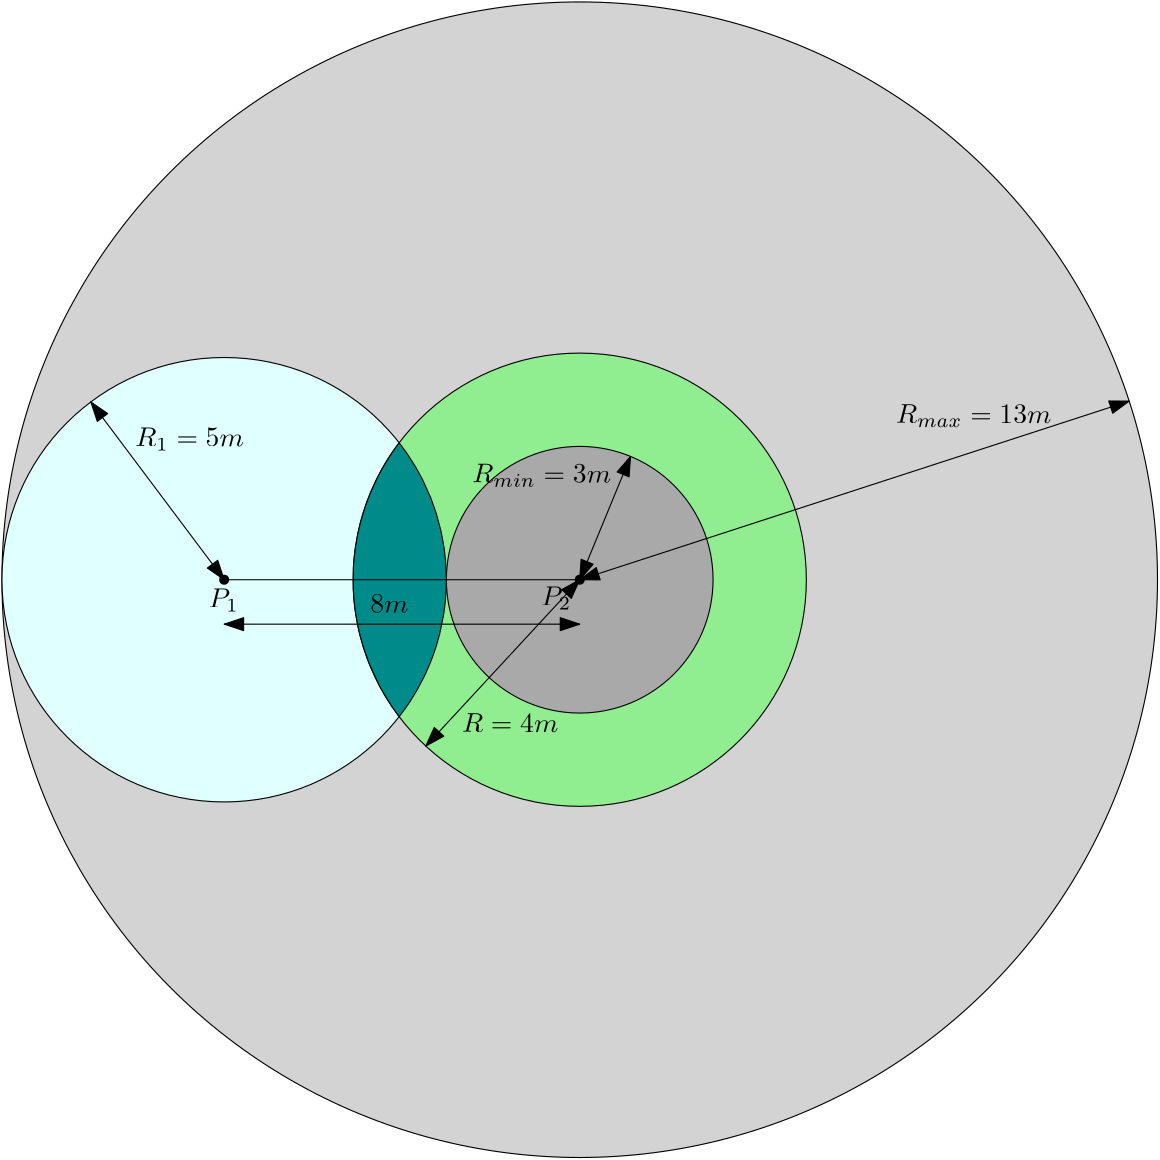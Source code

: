 <?xml version="1.0"?>
<!DOCTYPE ipe SYSTEM "ipe.dtd">
<ipe version="70005" creator="Ipe 7.1.3">
<info created="D:20140401170225" modified="D:20140401220310"/>
<ipestyle name="basic">
<symbol name="arrow/arc(spx)">
<path stroke="sym-stroke" fill="sym-stroke" pen="sym-pen">
0 0 m
-1 0.333 l
-1 -0.333 l
h
</path>
</symbol>
<symbol name="arrow/farc(spx)">
<path stroke="sym-stroke" fill="white" pen="sym-pen">
0 0 m
-1 0.333 l
-1 -0.333 l
h
</path>
</symbol>
<symbol name="mark/circle(sx)" transformations="translations">
<path fill="sym-stroke">
0.6 0 0 0.6 0 0 e
0.4 0 0 0.4 0 0 e
</path>
</symbol>
<symbol name="mark/disk(sx)" transformations="translations">
<path fill="sym-stroke">
0.6 0 0 0.6 0 0 e
</path>
</symbol>
<symbol name="mark/fdisk(sfx)" transformations="translations">
<group>
<path fill="sym-fill">
0.5 0 0 0.5 0 0 e
</path>
<path fill="sym-stroke" fillrule="eofill">
0.6 0 0 0.6 0 0 e
0.4 0 0 0.4 0 0 e
</path>
</group>
</symbol>
<symbol name="mark/box(sx)" transformations="translations">
<path fill="sym-stroke" fillrule="eofill">
-0.6 -0.6 m
0.6 -0.6 l
0.6 0.6 l
-0.6 0.6 l
h
-0.4 -0.4 m
0.4 -0.4 l
0.4 0.4 l
-0.4 0.4 l
h
</path>
</symbol>
<symbol name="mark/square(sx)" transformations="translations">
<path fill="sym-stroke">
-0.6 -0.6 m
0.6 -0.6 l
0.6 0.6 l
-0.6 0.6 l
h
</path>
</symbol>
<symbol name="mark/fsquare(sfx)" transformations="translations">
<group>
<path fill="sym-fill">
-0.5 -0.5 m
0.5 -0.5 l
0.5 0.5 l
-0.5 0.5 l
h
</path>
<path fill="sym-stroke" fillrule="eofill">
-0.6 -0.6 m
0.6 -0.6 l
0.6 0.6 l
-0.6 0.6 l
h
-0.4 -0.4 m
0.4 -0.4 l
0.4 0.4 l
-0.4 0.4 l
h
</path>
</group>
</symbol>
<symbol name="mark/cross(sx)" transformations="translations">
<group>
<path fill="sym-stroke">
-0.43 -0.57 m
0.57 0.43 l
0.43 0.57 l
-0.57 -0.43 l
h
</path>
<path fill="sym-stroke">
-0.43 0.57 m
0.57 -0.43 l
0.43 -0.57 l
-0.57 0.43 l
h
</path>
</group>
</symbol>
<symbol name="arrow/fnormal(spx)">
<path stroke="sym-stroke" fill="white" pen="sym-pen">
0 0 m
-1 0.333 l
-1 -0.333 l
h
</path>
</symbol>
<symbol name="arrow/pointed(spx)">
<path stroke="sym-stroke" fill="sym-stroke" pen="sym-pen">
0 0 m
-1 0.333 l
-0.8 0 l
-1 -0.333 l
h
</path>
</symbol>
<symbol name="arrow/fpointed(spx)">
<path stroke="sym-stroke" fill="white" pen="sym-pen">
0 0 m
-1 0.333 l
-0.8 0 l
-1 -0.333 l
h
</path>
</symbol>
<symbol name="arrow/linear(spx)">
<path stroke="sym-stroke" pen="sym-pen">
-1 0.333 m
0 0 l
-1 -0.333 l
</path>
</symbol>
<symbol name="arrow/fdouble(spx)">
<path stroke="sym-stroke" fill="white" pen="sym-pen">
0 0 m
-1 0.333 l
-1 -0.333 l
h
-1 0 m
-2 0.333 l
-2 -0.333 l
h
</path>
</symbol>
<symbol name="arrow/double(spx)">
<path stroke="sym-stroke" fill="sym-stroke" pen="sym-pen">
0 0 m
-1 0.333 l
-1 -0.333 l
h
-1 0 m
-2 0.333 l
-2 -0.333 l
h
</path>
</symbol>
<pen name="heavier" value="0.8"/>
<pen name="fat" value="1.2"/>
<pen name="ultrafat" value="2"/>
<symbolsize name="large" value="5"/>
<symbolsize name="small" value="2"/>
<symbolsize name="tiny" value="1.1"/>
<arrowsize name="large" value="10"/>
<arrowsize name="small" value="5"/>
<arrowsize name="tiny" value="3"/>
<color name="red" value="1 0 0"/>
<color name="green" value="0 1 0"/>
<color name="blue" value="0 0 1"/>
<color name="yellow" value="1 1 0"/>
<color name="orange" value="1 0.647 0"/>
<color name="gold" value="1 0.843 0"/>
<color name="purple" value="0.627 0.125 0.941"/>
<color name="gray" value="0.745"/>
<color name="brown" value="0.647 0.165 0.165"/>
<color name="navy" value="0 0 0.502"/>
<color name="pink" value="1 0.753 0.796"/>
<color name="seagreen" value="0.18 0.545 0.341"/>
<color name="turquoise" value="0.251 0.878 0.816"/>
<color name="violet" value="0.933 0.51 0.933"/>
<color name="darkblue" value="0 0 0.545"/>
<color name="darkcyan" value="0 0.545 0.545"/>
<color name="darkgray" value="0.663"/>
<color name="darkgreen" value="0 0.392 0"/>
<color name="darkmagenta" value="0.545 0 0.545"/>
<color name="darkorange" value="1 0.549 0"/>
<color name="darkred" value="0.545 0 0"/>
<color name="lightblue" value="0.678 0.847 0.902"/>
<color name="lightcyan" value="0.878 1 1"/>
<color name="lightgray" value="0.827"/>
<color name="lightgreen" value="0.565 0.933 0.565"/>
<color name="lightyellow" value="1 1 0.878"/>
<dashstyle name="dashed" value="[4] 0"/>
<dashstyle name="dotted" value="[1 3] 0"/>
<dashstyle name="dash dotted" value="[4 2 1 2] 0"/>
<dashstyle name="dash dot dotted" value="[4 2 1 2 1 2] 0"/>
<textsize name="large" value="\large"/>
<textsize name="small" value="\small"/>
<textsize name="tiny" value="\tiny"/>
<textsize name="Large" value="\Large"/>
<textsize name="LARGE" value="\LARGE"/>
<textsize name="huge" value="\huge"/>
<textsize name="Huge" value="\Huge"/>
<textsize name="footnote" value="\footnotesize"/>
<textstyle name="center" begin="\begin{center}" end="\end{center}"/>
<textstyle name="itemize" begin="\begin{itemize}" end="\end{itemize}"/>
<textstyle name="item" begin="\begin{itemize}\item{}" end="\end{itemize}"/>
<gridsize name="4 pts" value="4"/>
<gridsize name="8 pts (~3 mm)" value="8"/>
<gridsize name="16 pts (~6 mm)" value="16"/>
<gridsize name="32 pts (~12 mm)" value="32"/>
<gridsize name="10 pts (~3.5 mm)" value="10"/>
<gridsize name="20 pts (~7 mm)" value="20"/>
<gridsize name="14 pts (~5 mm)" value="14"/>
<gridsize name="28 pts (~10 mm)" value="28"/>
<gridsize name="56 pts (~20 mm)" value="56"/>
<anglesize name="90 deg" value="90"/>
<anglesize name="60 deg" value="60"/>
<anglesize name="45 deg" value="45"/>
<anglesize name="30 deg" value="30"/>
<anglesize name="22.5 deg" value="22.5"/>
<tiling name="falling" angle="-60" step="4" width="1"/>
<tiling name="rising" angle="30" step="4" width="1"/>
</ipestyle>
<page>
<layer name="alpha"/>
<layer name="beta"/>
<view layers="alpha beta" active="beta"/>
<path layer="beta" matrix="1 0 0 1 -52 -108" stroke="black" fill="lightgray">
208 0 0 208 320 704 e
</path>
<path layer="alpha" matrix="1 0 0 1 -52 -108" stroke="black" fill="lightcyan">
80 0 0 80 192 704 e
</path>
<path layer="beta" matrix="1 0 0 1 -52 -108" stroke="black" fill="lightgreen">
81.5843 0 0 81.5843 320 704 e
</path>
<path matrix="1 0 0 1 -52 -108" stroke="black" fill="darkgray">
48 0 0 48 320 704 e
</path>
<use layer="alpha" matrix="1 0 0 1 -52 -108" name="mark/disk(sx)" pos="192 704" size="normal" stroke="black"/>
<use matrix="1 0 0 1 -52 -108" name="mark/disk(sx)" pos="320 704" size="normal" stroke="black"/>
<text matrix="1 0 0 1 -65.9091 -117.258" transformations="translations" pos="320 704" stroke="black" type="label" width="10.866" height="6.812" depth="1.49" valign="baseline">$P_2$</text>
<text matrix="1 0 0 1 -57.6151 -117.982" transformations="translations" pos="192 704" stroke="black" type="label" width="10.866" height="6.812" depth="1.49" valign="baseline">$P_1$</text>
<path matrix="1 0 0 1 -52 -108" stroke="black" arrow="normal/normal" rarrow="normal/normal">
192 704 m
144 768 l
</path>
<text matrix="1 0 0 1 -52 -108" transformations="translations" pos="160 752" stroke="black" type="label" width="39.046" height="6.812" depth="1.49" valign="baseline">$R_1 = 5m$</text>
<text layer="beta" matrix="1 0 0 1 51.084 -49.8867" transformations="translations" pos="330.735 702.229" stroke="black" type="label" width="55.965" height="6.812" depth="1.49" valign="baseline">$R_{max} = 13m$</text>
<path matrix="1 0 0 1 -52 -108" stroke="black" fill="lightgreen" arrow="normal/normal" rarrow="normal/normal">
320 704 m
517.812 768.298 l
</path>
<path matrix="1 0 0 1 -52 -108" stroke="black" fill="darkgray" arrow="normal/normal" rarrow="normal/normal">
320 704 m
338.282 748.382 l
</path>
<text matrix="1 0 0 1 -84.5847 -100.684" transformations="translations" pos="313.929 731.565" stroke="black" type="label" width="49.888" height="6.812" depth="1.49" valign="baseline">$R_{min}=3m$</text>
<path matrix="1 0 0 1 -52 -108" stroke="black" fill="darkcyan">
255.011 753.291 m
252.972 750.511 l
251.153 747.773 l
249.007 744.199 l
246.944 740.316 l
244.512 734.945 l
242.912 730.71 l
241.214 725.185 l
240.122 720.598 l
239.216 715.4 l
238.773 711.628 l
238.542 708.536 l
238.478 700.821 l
238.753 696.586 l
239.227 692.52 l
240 688 l
240.713 684.774 l
242.111 679.724 l
244.244 673.717 l
247.66 666.279 l
249.856 662.337 l
252.552 658.101 l
255.011 654.709 l
257.289 657.769 l
258.994 660.276 l
261.358 664.133 l
264.02 669.17 l
264.641 670.484 l
266.216 674.134 l
267.364 677.161 l
268.392 680.247 l
269.597 684.541 l
271.025 691.547 l
271.613 696.138 l
271.911 700.237 l
272 704 l
271.71 710.807 l
271.156 715.592 l
270.079 721.427 l
268.312 728.011 l
266.409 733.382 l
263.408 740.068 l
261.055 744.39 l
257.692 749.657 l
255.011 753.291 l
255.011 753.291 l
h
</path>
<path matrix="1 0 0 1 -52 -108" stroke="black" fill="darkcyan" arrow="normal/normal" rarrow="normal/normal">
320 704 m
264.593 644.117 l
</path>
<text matrix="1 0 0 1 -62.5439 -108" transformations="translations" pos="288.133 649.106" stroke="black" type="label" width="37.974" height="6.808" depth="0" valign="baseline">$R = 4m$ </text>
<path layer="alpha" matrix="1 0 0 1 -52 -108" stroke="black">
192 704 m
320 704 l
</path>
<path matrix="1 0 0 1 -52 -108" stroke="black" fill="lightcyan" arrow="normal/normal" rarrow="normal/normal">
192 688 m
320 688 l
</path>
<text matrix="1 0 0 1 -47.4113 -103.854" transformations="translations" pos="240 688" stroke="black" type="label" width="13.729" height="6.42" depth="0" valign="baseline">$8m$</text>
</page>
</ipe>
